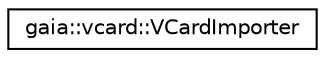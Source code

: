 digraph G
{
  edge [fontname="Helvetica",fontsize="10",labelfontname="Helvetica",labelfontsize="10"];
  node [fontname="Helvetica",fontsize="10",shape=record];
  rankdir=LR;
  Node1 [label="gaia::vcard::VCardImporter",height=0.2,width=0.4,color="black", fillcolor="white", style="filled",URL="$d5/dc5/classgaia_1_1vcard_1_1_v_card_importer.html",tooltip="This class for vcard importation."];
}
